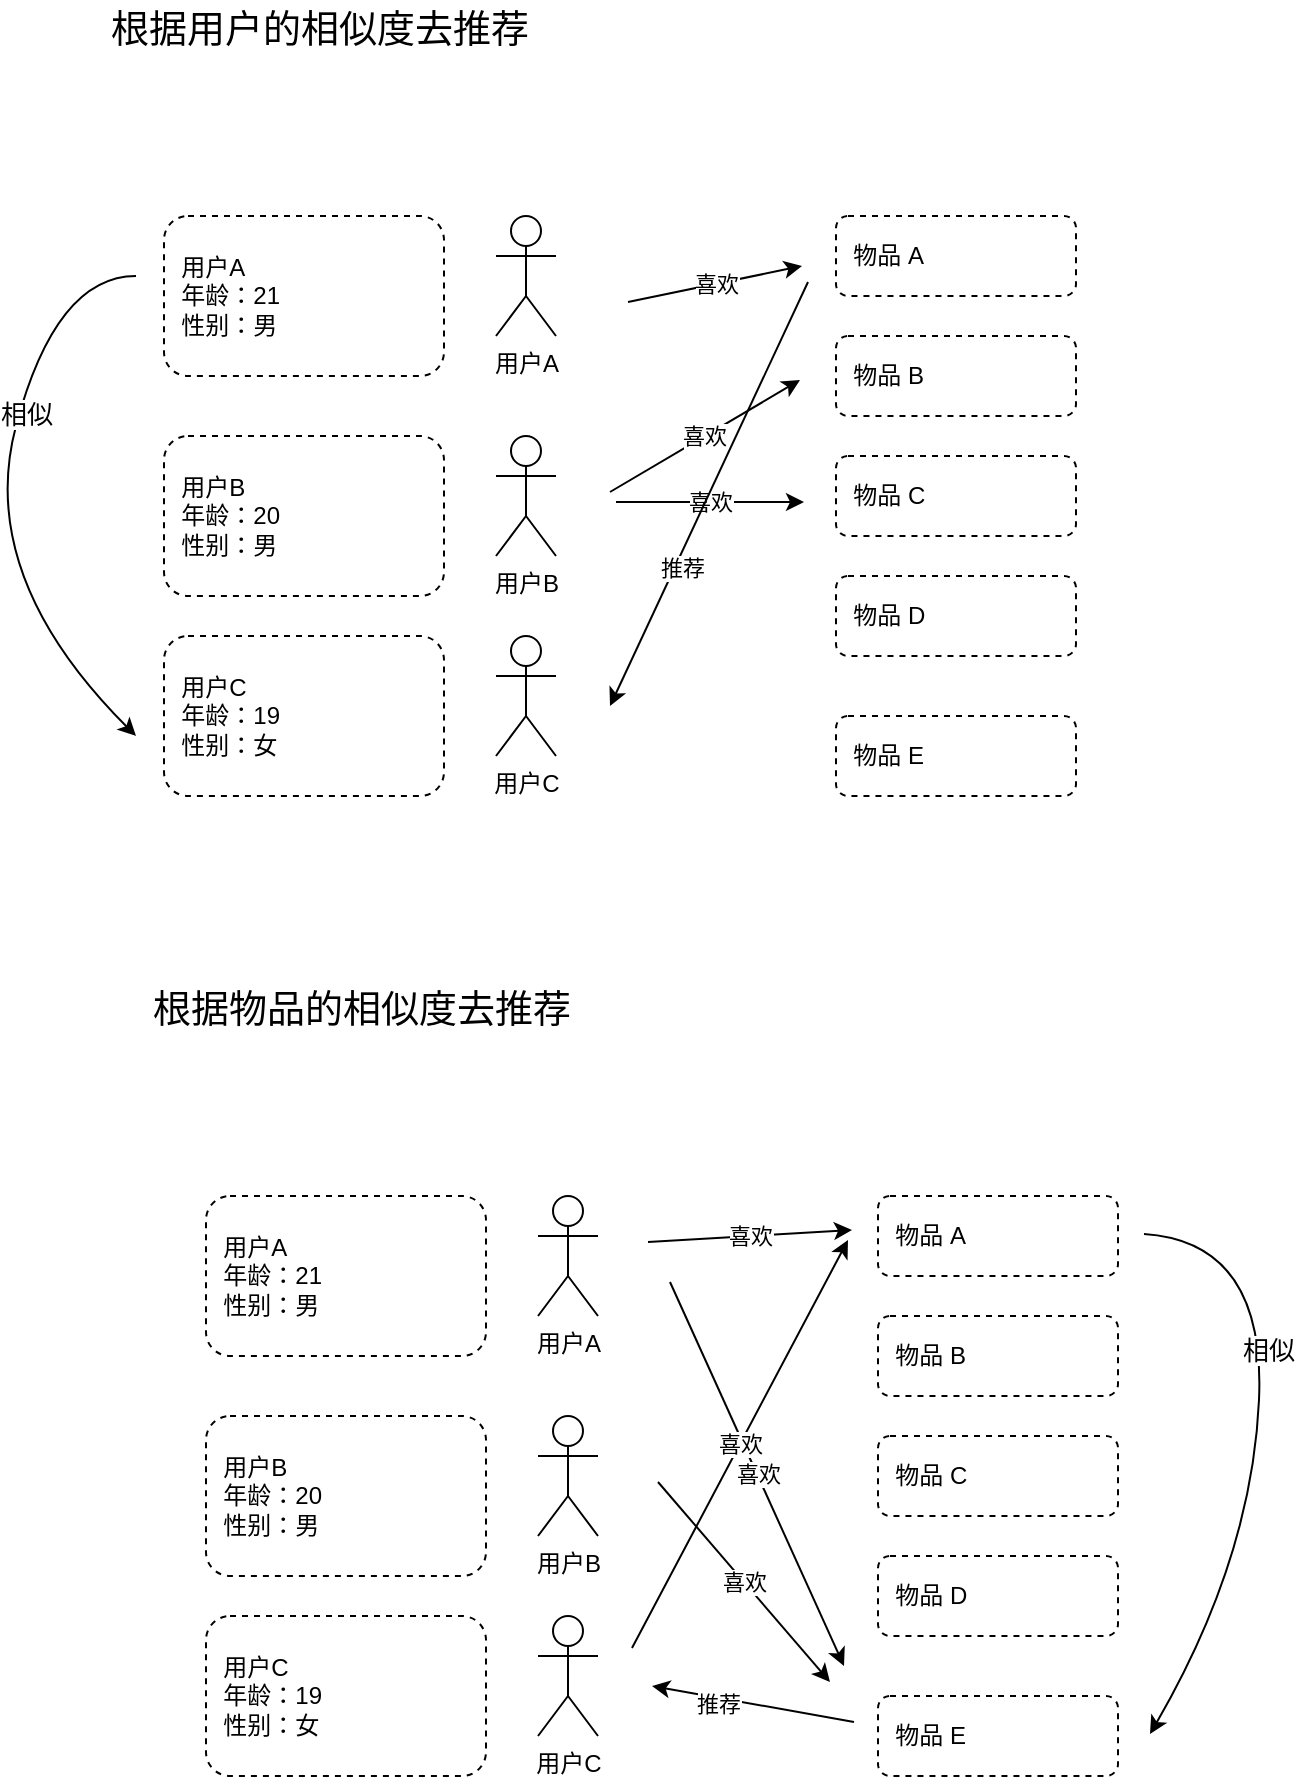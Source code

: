 <mxfile version="21.1.2" type="github">
  <diagram name="第 1 页" id="-02idUG7nGklGIDdgU3A">
    <mxGraphModel dx="984" dy="590" grid="0" gridSize="10" guides="1" tooltips="1" connect="1" arrows="1" fold="1" page="1" pageScale="1" pageWidth="827" pageHeight="1169" math="0" shadow="0">
      <root>
        <mxCell id="0" />
        <mxCell id="1" parent="0" />
        <mxCell id="ILd6SLxY5iuPmNZTyazk-2" value="用户A" style="shape=umlActor;verticalLabelPosition=bottom;verticalAlign=top;html=1;outlineConnect=0;" vertex="1" parent="1">
          <mxGeometry x="440" y="120" width="30" height="60" as="geometry" />
        </mxCell>
        <mxCell id="ILd6SLxY5iuPmNZTyazk-3" value="&amp;nbsp; 用户A&lt;br&gt;&amp;nbsp; 年龄：21&lt;br&gt;&amp;nbsp; 性别：男" style="rounded=1;whiteSpace=wrap;html=1;dashed=1;align=left;" vertex="1" parent="1">
          <mxGeometry x="274" y="120" width="140" height="80" as="geometry" />
        </mxCell>
        <mxCell id="ILd6SLxY5iuPmNZTyazk-4" value="用户B" style="shape=umlActor;verticalLabelPosition=bottom;verticalAlign=top;html=1;outlineConnect=0;" vertex="1" parent="1">
          <mxGeometry x="440" y="230" width="30" height="60" as="geometry" />
        </mxCell>
        <mxCell id="ILd6SLxY5iuPmNZTyazk-5" value="&amp;nbsp; 用户B&lt;br&gt;&amp;nbsp; 年龄：20&lt;br&gt;&amp;nbsp; 性别：男" style="rounded=1;whiteSpace=wrap;html=1;dashed=1;align=left;" vertex="1" parent="1">
          <mxGeometry x="274" y="230" width="140" height="80" as="geometry" />
        </mxCell>
        <mxCell id="ILd6SLxY5iuPmNZTyazk-6" value="用户C" style="shape=umlActor;verticalLabelPosition=bottom;verticalAlign=top;html=1;outlineConnect=0;" vertex="1" parent="1">
          <mxGeometry x="440" y="330" width="30" height="60" as="geometry" />
        </mxCell>
        <mxCell id="ILd6SLxY5iuPmNZTyazk-7" value="&amp;nbsp; 用户C&lt;br&gt;&amp;nbsp; 年龄：19&lt;br&gt;&amp;nbsp; 性别：女" style="rounded=1;whiteSpace=wrap;html=1;dashed=1;align=left;" vertex="1" parent="1">
          <mxGeometry x="274" y="330" width="140" height="80" as="geometry" />
        </mxCell>
        <mxCell id="ILd6SLxY5iuPmNZTyazk-8" value="" style="curved=1;endArrow=classic;html=1;rounded=0;" edge="1" parent="1">
          <mxGeometry width="50" height="50" relative="1" as="geometry">
            <mxPoint x="260" y="150" as="sourcePoint" />
            <mxPoint x="260" y="380" as="targetPoint" />
            <Array as="points">
              <mxPoint x="220" y="150" />
              <mxPoint x="180" y="300" />
            </Array>
          </mxGeometry>
        </mxCell>
        <mxCell id="ILd6SLxY5iuPmNZTyazk-9" value="相似" style="edgeLabel;html=1;align=center;verticalAlign=middle;resizable=0;points=[];fontSize=13;" vertex="1" connectable="0" parent="ILd6SLxY5iuPmNZTyazk-8">
          <mxGeometry x="-0.286" y="3" relative="1" as="geometry">
            <mxPoint as="offset" />
          </mxGeometry>
        </mxCell>
        <mxCell id="ILd6SLxY5iuPmNZTyazk-10" value="&amp;nbsp; 物品 A" style="rounded=1;whiteSpace=wrap;html=1;dashed=1;align=left;" vertex="1" parent="1">
          <mxGeometry x="610" y="120" width="120" height="40" as="geometry" />
        </mxCell>
        <mxCell id="ILd6SLxY5iuPmNZTyazk-11" value="&amp;nbsp; 物品 B" style="rounded=1;whiteSpace=wrap;html=1;dashed=1;align=left;" vertex="1" parent="1">
          <mxGeometry x="610" y="180" width="120" height="40" as="geometry" />
        </mxCell>
        <mxCell id="ILd6SLxY5iuPmNZTyazk-12" value="&amp;nbsp; 物品 C" style="rounded=1;whiteSpace=wrap;html=1;dashed=1;align=left;" vertex="1" parent="1">
          <mxGeometry x="610" y="240" width="120" height="40" as="geometry" />
        </mxCell>
        <mxCell id="ILd6SLxY5iuPmNZTyazk-13" value="&amp;nbsp; 物品 D" style="rounded=1;whiteSpace=wrap;html=1;dashed=1;align=left;" vertex="1" parent="1">
          <mxGeometry x="610" y="300" width="120" height="40" as="geometry" />
        </mxCell>
        <mxCell id="ILd6SLxY5iuPmNZTyazk-14" value="&amp;nbsp; 物品 E" style="rounded=1;whiteSpace=wrap;html=1;dashed=1;align=left;" vertex="1" parent="1">
          <mxGeometry x="610" y="370" width="120" height="40" as="geometry" />
        </mxCell>
        <mxCell id="ILd6SLxY5iuPmNZTyazk-15" value="喜欢" style="endArrow=classic;html=1;rounded=0;" edge="1" parent="1">
          <mxGeometry width="50" height="50" relative="1" as="geometry">
            <mxPoint x="506" y="163" as="sourcePoint" />
            <mxPoint x="593" y="145" as="targetPoint" />
          </mxGeometry>
        </mxCell>
        <mxCell id="ILd6SLxY5iuPmNZTyazk-16" value="根据用户的相似度去推荐" style="text;html=1;strokeColor=none;fillColor=none;align=center;verticalAlign=middle;whiteSpace=wrap;rounded=0;fontSize=19;" vertex="1" parent="1">
          <mxGeometry x="220" y="12" width="264" height="30" as="geometry" />
        </mxCell>
        <mxCell id="ILd6SLxY5iuPmNZTyazk-17" value="喜欢" style="endArrow=classic;html=1;rounded=0;" edge="1" parent="1">
          <mxGeometry width="50" height="50" relative="1" as="geometry">
            <mxPoint x="497" y="258" as="sourcePoint" />
            <mxPoint x="592" y="202" as="targetPoint" />
          </mxGeometry>
        </mxCell>
        <mxCell id="ILd6SLxY5iuPmNZTyazk-18" value="喜欢" style="endArrow=classic;html=1;rounded=0;" edge="1" parent="1">
          <mxGeometry width="50" height="50" relative="1" as="geometry">
            <mxPoint x="500" y="263" as="sourcePoint" />
            <mxPoint x="594" y="263" as="targetPoint" />
          </mxGeometry>
        </mxCell>
        <mxCell id="ILd6SLxY5iuPmNZTyazk-19" value="推荐" style="endArrow=classic;html=1;rounded=0;" edge="1" parent="1">
          <mxGeometry x="0.335" y="3" width="50" height="50" relative="1" as="geometry">
            <mxPoint x="596" y="153" as="sourcePoint" />
            <mxPoint x="497" y="365" as="targetPoint" />
            <mxPoint as="offset" />
          </mxGeometry>
        </mxCell>
        <mxCell id="ILd6SLxY5iuPmNZTyazk-20" value="用户A" style="shape=umlActor;verticalLabelPosition=bottom;verticalAlign=top;html=1;outlineConnect=0;" vertex="1" parent="1">
          <mxGeometry x="461" y="610" width="30" height="60" as="geometry" />
        </mxCell>
        <mxCell id="ILd6SLxY5iuPmNZTyazk-21" value="&amp;nbsp; 用户A&lt;br&gt;&amp;nbsp; 年龄：21&lt;br&gt;&amp;nbsp; 性别：男" style="rounded=1;whiteSpace=wrap;html=1;dashed=1;align=left;" vertex="1" parent="1">
          <mxGeometry x="295" y="610" width="140" height="80" as="geometry" />
        </mxCell>
        <mxCell id="ILd6SLxY5iuPmNZTyazk-22" value="用户B" style="shape=umlActor;verticalLabelPosition=bottom;verticalAlign=top;html=1;outlineConnect=0;" vertex="1" parent="1">
          <mxGeometry x="461" y="720" width="30" height="60" as="geometry" />
        </mxCell>
        <mxCell id="ILd6SLxY5iuPmNZTyazk-23" value="&amp;nbsp; 用户B&lt;br&gt;&amp;nbsp; 年龄：20&lt;br&gt;&amp;nbsp; 性别：男" style="rounded=1;whiteSpace=wrap;html=1;dashed=1;align=left;" vertex="1" parent="1">
          <mxGeometry x="295" y="720" width="140" height="80" as="geometry" />
        </mxCell>
        <mxCell id="ILd6SLxY5iuPmNZTyazk-24" value="用户C" style="shape=umlActor;verticalLabelPosition=bottom;verticalAlign=top;html=1;outlineConnect=0;" vertex="1" parent="1">
          <mxGeometry x="461" y="820" width="30" height="60" as="geometry" />
        </mxCell>
        <mxCell id="ILd6SLxY5iuPmNZTyazk-25" value="&amp;nbsp; 用户C&lt;br&gt;&amp;nbsp; 年龄：19&lt;br&gt;&amp;nbsp; 性别：女" style="rounded=1;whiteSpace=wrap;html=1;dashed=1;align=left;" vertex="1" parent="1">
          <mxGeometry x="295" y="820" width="140" height="80" as="geometry" />
        </mxCell>
        <mxCell id="ILd6SLxY5iuPmNZTyazk-26" value="" style="curved=1;endArrow=classic;html=1;rounded=0;" edge="1" parent="1">
          <mxGeometry width="50" height="50" relative="1" as="geometry">
            <mxPoint x="764" y="629" as="sourcePoint" />
            <mxPoint x="767" y="879" as="targetPoint" />
            <Array as="points">
              <mxPoint x="825" y="633" />
              <mxPoint x="818" y="791" />
            </Array>
          </mxGeometry>
        </mxCell>
        <mxCell id="ILd6SLxY5iuPmNZTyazk-27" value="相似" style="edgeLabel;html=1;align=center;verticalAlign=middle;resizable=0;points=[];fontSize=13;" vertex="1" connectable="0" parent="ILd6SLxY5iuPmNZTyazk-26">
          <mxGeometry x="-0.286" y="3" relative="1" as="geometry">
            <mxPoint as="offset" />
          </mxGeometry>
        </mxCell>
        <mxCell id="ILd6SLxY5iuPmNZTyazk-28" value="&amp;nbsp; 物品 A" style="rounded=1;whiteSpace=wrap;html=1;dashed=1;align=left;" vertex="1" parent="1">
          <mxGeometry x="631" y="610" width="120" height="40" as="geometry" />
        </mxCell>
        <mxCell id="ILd6SLxY5iuPmNZTyazk-29" value="&amp;nbsp; 物品 B" style="rounded=1;whiteSpace=wrap;html=1;dashed=1;align=left;" vertex="1" parent="1">
          <mxGeometry x="631" y="670" width="120" height="40" as="geometry" />
        </mxCell>
        <mxCell id="ILd6SLxY5iuPmNZTyazk-30" value="&amp;nbsp; 物品 C" style="rounded=1;whiteSpace=wrap;html=1;dashed=1;align=left;" vertex="1" parent="1">
          <mxGeometry x="631" y="730" width="120" height="40" as="geometry" />
        </mxCell>
        <mxCell id="ILd6SLxY5iuPmNZTyazk-31" value="&amp;nbsp; 物品 D" style="rounded=1;whiteSpace=wrap;html=1;dashed=1;align=left;" vertex="1" parent="1">
          <mxGeometry x="631" y="790" width="120" height="40" as="geometry" />
        </mxCell>
        <mxCell id="ILd6SLxY5iuPmNZTyazk-32" value="&amp;nbsp; 物品 E" style="rounded=1;whiteSpace=wrap;html=1;dashed=1;align=left;" vertex="1" parent="1">
          <mxGeometry x="631" y="860" width="120" height="40" as="geometry" />
        </mxCell>
        <mxCell id="ILd6SLxY5iuPmNZTyazk-33" value="喜欢" style="endArrow=classic;html=1;rounded=0;" edge="1" parent="1">
          <mxGeometry width="50" height="50" relative="1" as="geometry">
            <mxPoint x="527" y="653" as="sourcePoint" />
            <mxPoint x="614" y="845" as="targetPoint" />
          </mxGeometry>
        </mxCell>
        <mxCell id="ILd6SLxY5iuPmNZTyazk-34" value="根据物品的相似度去推荐" style="text;html=1;strokeColor=none;fillColor=none;align=center;verticalAlign=middle;whiteSpace=wrap;rounded=0;fontSize=19;" vertex="1" parent="1">
          <mxGeometry x="241" y="502" width="264" height="30" as="geometry" />
        </mxCell>
        <mxCell id="ILd6SLxY5iuPmNZTyazk-35" value="喜欢" style="endArrow=classic;html=1;rounded=0;" edge="1" parent="1">
          <mxGeometry width="50" height="50" relative="1" as="geometry">
            <mxPoint x="508" y="836" as="sourcePoint" />
            <mxPoint x="616" y="632" as="targetPoint" />
          </mxGeometry>
        </mxCell>
        <mxCell id="ILd6SLxY5iuPmNZTyazk-36" value="喜欢" style="endArrow=classic;html=1;rounded=0;" edge="1" parent="1">
          <mxGeometry width="50" height="50" relative="1" as="geometry">
            <mxPoint x="521" y="753" as="sourcePoint" />
            <mxPoint x="607" y="853" as="targetPoint" />
          </mxGeometry>
        </mxCell>
        <mxCell id="ILd6SLxY5iuPmNZTyazk-37" value="推荐" style="endArrow=classic;html=1;rounded=0;" edge="1" parent="1">
          <mxGeometry x="0.335" y="3" width="50" height="50" relative="1" as="geometry">
            <mxPoint x="619" y="873" as="sourcePoint" />
            <mxPoint x="518" y="855" as="targetPoint" />
            <mxPoint as="offset" />
          </mxGeometry>
        </mxCell>
        <mxCell id="ILd6SLxY5iuPmNZTyazk-38" value="喜欢" style="endArrow=classic;html=1;rounded=0;" edge="1" parent="1">
          <mxGeometry width="50" height="50" relative="1" as="geometry">
            <mxPoint x="516" y="633" as="sourcePoint" />
            <mxPoint x="618" y="627" as="targetPoint" />
          </mxGeometry>
        </mxCell>
      </root>
    </mxGraphModel>
  </diagram>
</mxfile>
